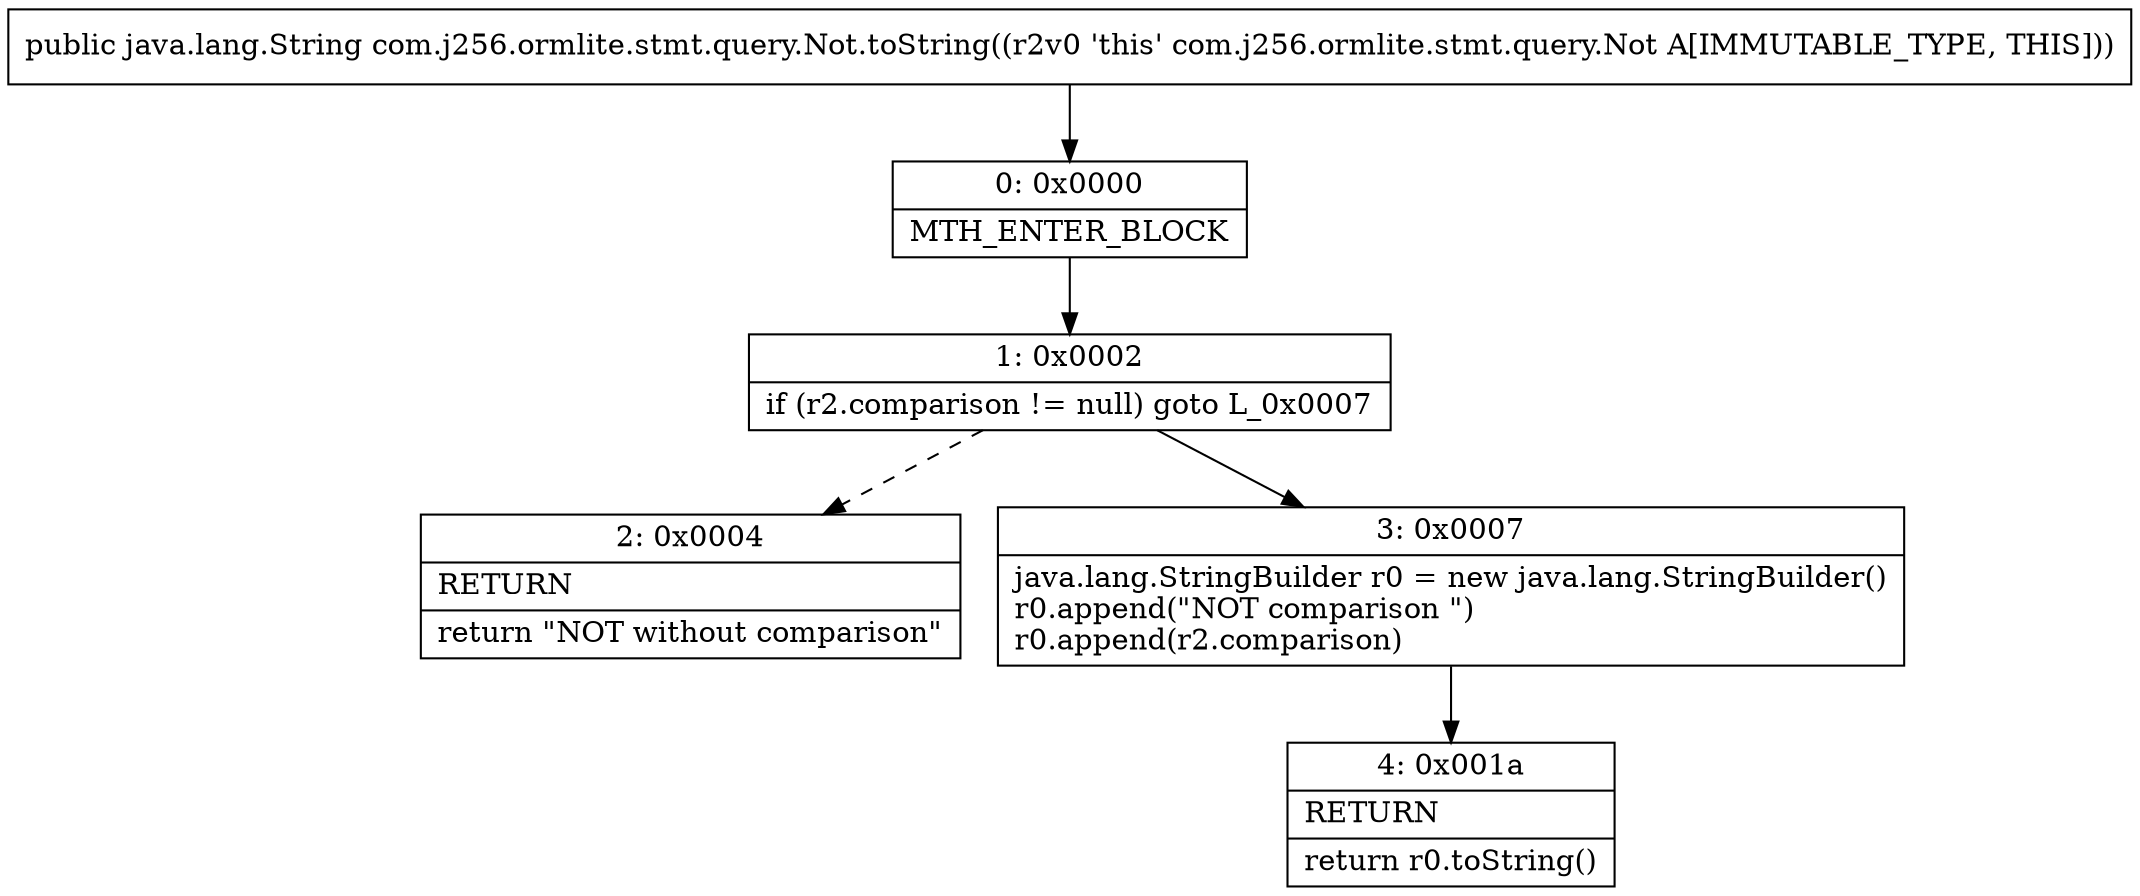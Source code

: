 digraph "CFG forcom.j256.ormlite.stmt.query.Not.toString()Ljava\/lang\/String;" {
Node_0 [shape=record,label="{0\:\ 0x0000|MTH_ENTER_BLOCK\l}"];
Node_1 [shape=record,label="{1\:\ 0x0002|if (r2.comparison != null) goto L_0x0007\l}"];
Node_2 [shape=record,label="{2\:\ 0x0004|RETURN\l|return \"NOT without comparison\"\l}"];
Node_3 [shape=record,label="{3\:\ 0x0007|java.lang.StringBuilder r0 = new java.lang.StringBuilder()\lr0.append(\"NOT comparison \")\lr0.append(r2.comparison)\l}"];
Node_4 [shape=record,label="{4\:\ 0x001a|RETURN\l|return r0.toString()\l}"];
MethodNode[shape=record,label="{public java.lang.String com.j256.ormlite.stmt.query.Not.toString((r2v0 'this' com.j256.ormlite.stmt.query.Not A[IMMUTABLE_TYPE, THIS])) }"];
MethodNode -> Node_0;
Node_0 -> Node_1;
Node_1 -> Node_2[style=dashed];
Node_1 -> Node_3;
Node_3 -> Node_4;
}

